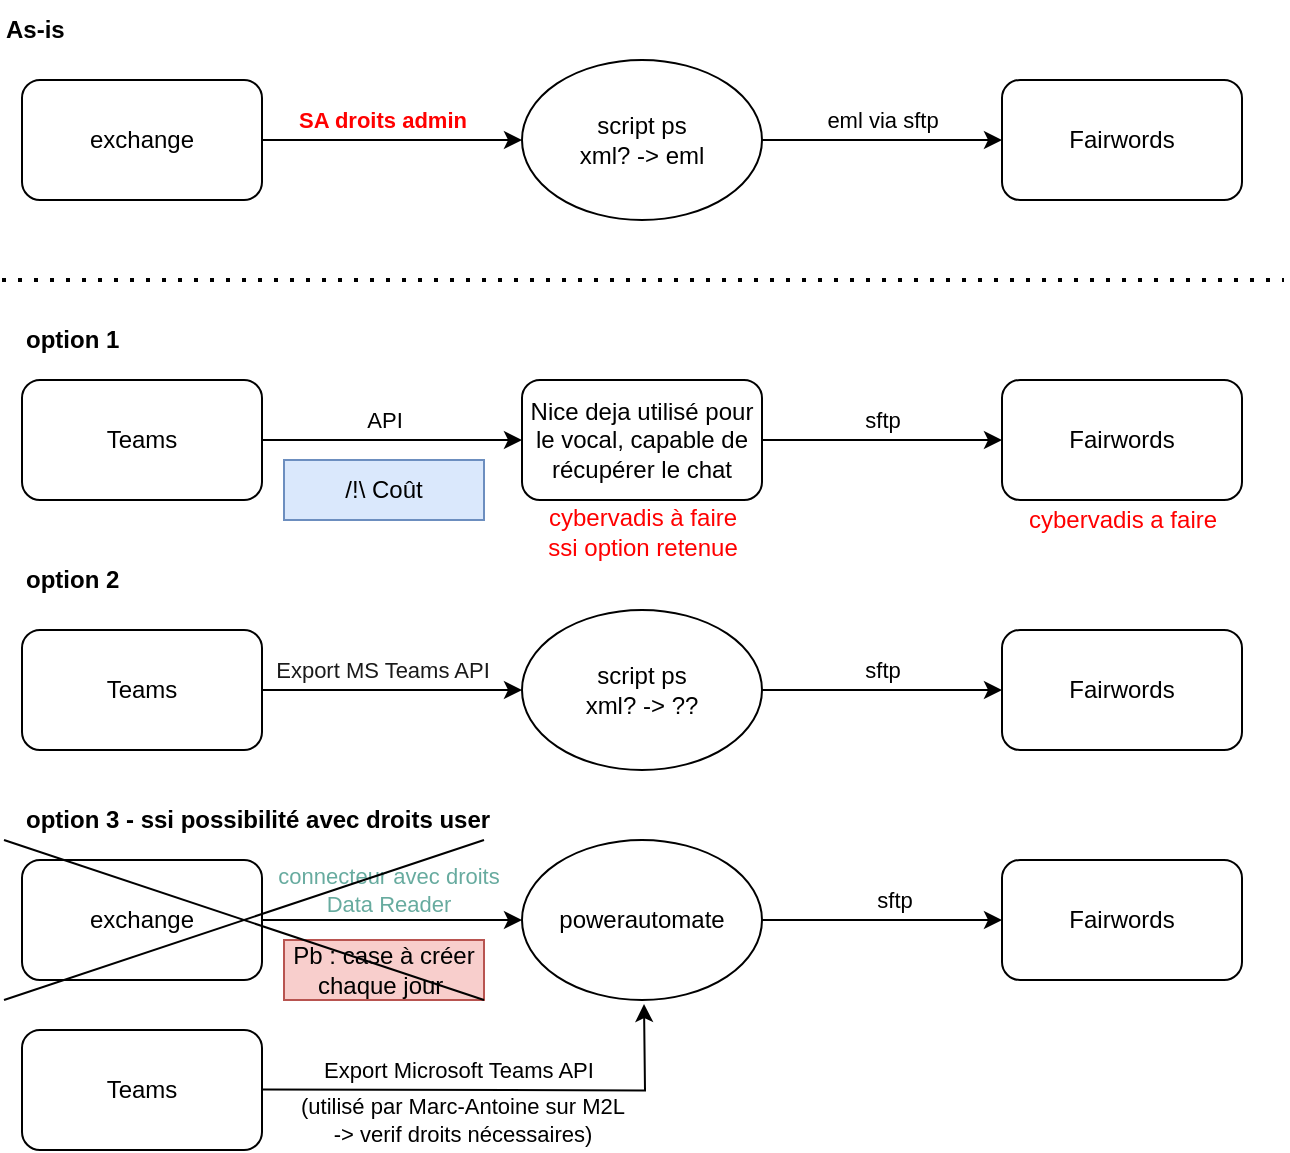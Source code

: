<mxfile version="24.8.6">
  <diagram name="Page-1" id="-NQqGa7E1M3-6K60d0Gt">
    <mxGraphModel dx="1434" dy="866" grid="1" gridSize="10" guides="1" tooltips="1" connect="1" arrows="1" fold="1" page="1" pageScale="1" pageWidth="827" pageHeight="1169" math="0" shadow="0">
      <root>
        <mxCell id="0" />
        <mxCell id="1" parent="0" />
        <mxCell id="W6dLWdIMpy2pHT6UL7xk-37" style="edgeStyle=orthogonalEdgeStyle;rounded=0;orthogonalLoop=1;jettySize=auto;html=1;exitX=1;exitY=0.5;exitDx=0;exitDy=0;entryX=0;entryY=0.5;entryDx=0;entryDy=0;" parent="1" source="W6dLWdIMpy2pHT6UL7xk-39" target="W6dLWdIMpy2pHT6UL7xk-43" edge="1">
          <mxGeometry relative="1" as="geometry" />
        </mxCell>
        <mxCell id="W6dLWdIMpy2pHT6UL7xk-38" value="SA droits admin" style="edgeLabel;html=1;align=center;verticalAlign=middle;resizable=0;points=[];fontStyle=1;fontColor=#FF0000;" parent="W6dLWdIMpy2pHT6UL7xk-37" vertex="1" connectable="0">
          <mxGeometry x="-0.25" y="1" relative="1" as="geometry">
            <mxPoint x="11" y="-9" as="offset" />
          </mxGeometry>
        </mxCell>
        <mxCell id="W6dLWdIMpy2pHT6UL7xk-39" value="exchange" style="rounded=1;whiteSpace=wrap;html=1;" parent="1" vertex="1">
          <mxGeometry x="129" y="110" width="120" height="60" as="geometry" />
        </mxCell>
        <mxCell id="W6dLWdIMpy2pHT6UL7xk-40" value="Fairwords" style="rounded=1;whiteSpace=wrap;html=1;" parent="1" vertex="1">
          <mxGeometry x="619" y="110" width="120" height="60" as="geometry" />
        </mxCell>
        <mxCell id="W6dLWdIMpy2pHT6UL7xk-41" style="edgeStyle=orthogonalEdgeStyle;rounded=0;orthogonalLoop=1;jettySize=auto;html=1;exitX=1;exitY=0.5;exitDx=0;exitDy=0;entryX=0;entryY=0.5;entryDx=0;entryDy=0;" parent="1" source="W6dLWdIMpy2pHT6UL7xk-43" target="W6dLWdIMpy2pHT6UL7xk-40" edge="1">
          <mxGeometry relative="1" as="geometry" />
        </mxCell>
        <mxCell id="W6dLWdIMpy2pHT6UL7xk-42" value="eml via sftp" style="edgeLabel;html=1;align=center;verticalAlign=middle;resizable=0;points=[];" parent="W6dLWdIMpy2pHT6UL7xk-41" vertex="1" connectable="0">
          <mxGeometry x="-0.286" relative="1" as="geometry">
            <mxPoint x="17" y="-10" as="offset" />
          </mxGeometry>
        </mxCell>
        <mxCell id="W6dLWdIMpy2pHT6UL7xk-43" value="script ps&lt;div&gt;xml? -&amp;gt; eml&lt;/div&gt;" style="ellipse;whiteSpace=wrap;html=1;" parent="1" vertex="1">
          <mxGeometry x="379" y="100" width="120" height="80" as="geometry" />
        </mxCell>
        <mxCell id="W6dLWdIMpy2pHT6UL7xk-44" style="edgeStyle=orthogonalEdgeStyle;rounded=0;orthogonalLoop=1;jettySize=auto;html=1;exitX=1;exitY=0.5;exitDx=0;exitDy=0;entryX=0;entryY=0.5;entryDx=0;entryDy=0;" parent="1" source="W6dLWdIMpy2pHT6UL7xk-46" target="W6dLWdIMpy2pHT6UL7xk-50" edge="1">
          <mxGeometry relative="1" as="geometry">
            <mxPoint x="329" y="280" as="targetPoint" />
          </mxGeometry>
        </mxCell>
        <mxCell id="W6dLWdIMpy2pHT6UL7xk-45" value="API" style="edgeLabel;html=1;align=center;verticalAlign=middle;resizable=0;points=[];" parent="W6dLWdIMpy2pHT6UL7xk-44" vertex="1" connectable="0">
          <mxGeometry x="-0.333" y="-2" relative="1" as="geometry">
            <mxPoint x="17" y="-12" as="offset" />
          </mxGeometry>
        </mxCell>
        <mxCell id="W6dLWdIMpy2pHT6UL7xk-46" value="Teams" style="rounded=1;whiteSpace=wrap;html=1;" parent="1" vertex="1">
          <mxGeometry x="129" y="260" width="120" height="60" as="geometry" />
        </mxCell>
        <mxCell id="W6dLWdIMpy2pHT6UL7xk-47" value="Fairwords" style="rounded=1;whiteSpace=wrap;html=1;" parent="1" vertex="1">
          <mxGeometry x="619" y="260" width="120" height="60" as="geometry" />
        </mxCell>
        <mxCell id="W6dLWdIMpy2pHT6UL7xk-48" style="edgeStyle=orthogonalEdgeStyle;rounded=0;orthogonalLoop=1;jettySize=auto;html=1;exitX=1;exitY=0.5;exitDx=0;exitDy=0;entryX=0;entryY=0.5;entryDx=0;entryDy=0;" parent="1" source="W6dLWdIMpy2pHT6UL7xk-50" target="W6dLWdIMpy2pHT6UL7xk-47" edge="1">
          <mxGeometry relative="1" as="geometry" />
        </mxCell>
        <mxCell id="W6dLWdIMpy2pHT6UL7xk-49" value="sftp" style="edgeLabel;html=1;align=center;verticalAlign=middle;resizable=0;points=[];" parent="W6dLWdIMpy2pHT6UL7xk-48" vertex="1" connectable="0">
          <mxGeometry x="-0.25" y="-2" relative="1" as="geometry">
            <mxPoint x="15" y="-12" as="offset" />
          </mxGeometry>
        </mxCell>
        <mxCell id="W6dLWdIMpy2pHT6UL7xk-50" value="Nice deja utilisé pour le vocal, capable de récupérer le chat" style="rounded=1;whiteSpace=wrap;html=1;" parent="1" vertex="1">
          <mxGeometry x="379" y="260" width="120" height="60" as="geometry" />
        </mxCell>
        <mxCell id="W6dLWdIMpy2pHT6UL7xk-51" value="option 1" style="text;html=1;align=left;verticalAlign=middle;whiteSpace=wrap;rounded=0;fontStyle=1" parent="1" vertex="1">
          <mxGeometry x="129" y="225" width="60" height="30" as="geometry" />
        </mxCell>
        <mxCell id="W6dLWdIMpy2pHT6UL7xk-52" value="As-is" style="text;html=1;align=left;verticalAlign=middle;whiteSpace=wrap;rounded=0;fontStyle=1" parent="1" vertex="1">
          <mxGeometry x="119" y="70" width="60" height="30" as="geometry" />
        </mxCell>
        <mxCell id="W6dLWdIMpy2pHT6UL7xk-57" value="option 2" style="text;html=1;align=left;verticalAlign=middle;whiteSpace=wrap;rounded=0;fontStyle=1" parent="1" vertex="1">
          <mxGeometry x="129" y="345" width="220" height="30" as="geometry" />
        </mxCell>
        <mxCell id="W6dLWdIMpy2pHT6UL7xk-60" value="exchange" style="rounded=1;whiteSpace=wrap;html=1;" parent="1" vertex="1">
          <mxGeometry x="129" y="500" width="120" height="60" as="geometry" />
        </mxCell>
        <mxCell id="W6dLWdIMpy2pHT6UL7xk-58" style="edgeStyle=orthogonalEdgeStyle;rounded=0;orthogonalLoop=1;jettySize=auto;html=1;exitX=1;exitY=0.5;exitDx=0;exitDy=0;entryX=0;entryY=0.5;entryDx=0;entryDy=0;" parent="1" source="W6dLWdIMpy2pHT6UL7xk-60" target="W6dLWdIMpy2pHT6UL7xk-65" edge="1">
          <mxGeometry relative="1" as="geometry">
            <mxPoint x="379" y="480" as="targetPoint" />
          </mxGeometry>
        </mxCell>
        <mxCell id="W6dLWdIMpy2pHT6UL7xk-59" value="connecteur avec droits&lt;div&gt;Data Reader&lt;/div&gt;" style="edgeLabel;html=1;align=center;verticalAlign=middle;resizable=0;points=[];fontColor=#67AB9F;labelBackgroundColor=none;" parent="W6dLWdIMpy2pHT6UL7xk-58" vertex="1" connectable="0">
          <mxGeometry x="-0.036" y="-1" relative="1" as="geometry">
            <mxPoint y="-16" as="offset" />
          </mxGeometry>
        </mxCell>
        <mxCell id="W6dLWdIMpy2pHT6UL7xk-61" value="Fairwords" style="rounded=1;whiteSpace=wrap;html=1;" parent="1" vertex="1">
          <mxGeometry x="619" y="500" width="120" height="60" as="geometry" />
        </mxCell>
        <mxCell id="W6dLWdIMpy2pHT6UL7xk-62" value="option 3 - ssi possibilité avec droits user" style="text;html=1;align=left;verticalAlign=middle;whiteSpace=wrap;rounded=0;fontStyle=1" parent="1" vertex="1">
          <mxGeometry x="129" y="465" width="251" height="30" as="geometry" />
        </mxCell>
        <mxCell id="W6dLWdIMpy2pHT6UL7xk-63" style="edgeStyle=orthogonalEdgeStyle;rounded=0;orthogonalLoop=1;jettySize=auto;html=1;entryX=0;entryY=0.5;entryDx=0;entryDy=0;" parent="1" source="W6dLWdIMpy2pHT6UL7xk-65" target="W6dLWdIMpy2pHT6UL7xk-61" edge="1">
          <mxGeometry relative="1" as="geometry" />
        </mxCell>
        <mxCell id="W6dLWdIMpy2pHT6UL7xk-64" value="sftp" style="edgeLabel;html=1;align=center;verticalAlign=middle;resizable=0;points=[];" parent="W6dLWdIMpy2pHT6UL7xk-63" vertex="1" connectable="0">
          <mxGeometry x="-0.077" y="-3" relative="1" as="geometry">
            <mxPoint x="10" y="-13" as="offset" />
          </mxGeometry>
        </mxCell>
        <mxCell id="W6dLWdIMpy2pHT6UL7xk-65" value="powerautomate" style="ellipse;whiteSpace=wrap;html=1;" parent="1" vertex="1">
          <mxGeometry x="379" y="490" width="120" height="80" as="geometry" />
        </mxCell>
        <mxCell id="W6dLWdIMpy2pHT6UL7xk-66" value="" style="endArrow=none;dashed=1;html=1;dashPattern=1 3;strokeWidth=2;rounded=0;" parent="1" edge="1">
          <mxGeometry width="50" height="50" relative="1" as="geometry">
            <mxPoint x="119" y="210" as="sourcePoint" />
            <mxPoint x="760" y="210" as="targetPoint" />
          </mxGeometry>
        </mxCell>
        <mxCell id="W6dLWdIMpy2pHT6UL7xk-69" value="cybervadis à faire&lt;div&gt;ssi option retenue&lt;/div&gt;" style="text;html=1;align=center;verticalAlign=middle;resizable=0;points=[];autosize=1;strokeColor=none;fillColor=none;fontColor=#FF0000;" parent="1" vertex="1">
          <mxGeometry x="379" y="316" width="120" height="40" as="geometry" />
        </mxCell>
        <mxCell id="W6dLWdIMpy2pHT6UL7xk-70" value="cybervadis a faire" style="text;html=1;align=center;verticalAlign=middle;resizable=0;points=[];autosize=1;strokeColor=none;fillColor=none;fontColor=#FF0000;" parent="1" vertex="1">
          <mxGeometry x="619" y="315" width="120" height="30" as="geometry" />
        </mxCell>
        <mxCell id="Kl5dcTFvaQ_aIkHCbyx2-1" value="Pb : case à créer chaque jour&amp;nbsp;" style="text;html=1;align=center;verticalAlign=middle;whiteSpace=wrap;rounded=0;fillColor=#f8cecc;strokeColor=#b85450;" parent="1" vertex="1">
          <mxGeometry x="260" y="540" width="100" height="30" as="geometry" />
        </mxCell>
        <mxCell id="Kl5dcTFvaQ_aIkHCbyx2-2" value="Teams" style="rounded=1;whiteSpace=wrap;html=1;" parent="1" vertex="1">
          <mxGeometry x="129" y="585" width="120" height="60" as="geometry" />
        </mxCell>
        <mxCell id="Kl5dcTFvaQ_aIkHCbyx2-3" style="edgeStyle=orthogonalEdgeStyle;rounded=0;orthogonalLoop=1;jettySize=auto;html=1;exitX=1;exitY=0.5;exitDx=0;exitDy=0;" parent="1" edge="1">
          <mxGeometry relative="1" as="geometry">
            <mxPoint x="440" y="572" as="targetPoint" />
            <mxPoint x="249" y="614.71" as="sourcePoint" />
          </mxGeometry>
        </mxCell>
        <mxCell id="Kl5dcTFvaQ_aIkHCbyx2-4" value="Export Microsoft Teams API" style="edgeLabel;html=1;align=center;verticalAlign=middle;resizable=0;points=[];" parent="Kl5dcTFvaQ_aIkHCbyx2-3" vertex="1" connectable="0">
          <mxGeometry x="-0.333" y="-2" relative="1" as="geometry">
            <mxPoint x="19" y="-12" as="offset" />
          </mxGeometry>
        </mxCell>
        <mxCell id="Kl5dcTFvaQ_aIkHCbyx2-5" value="" style="endArrow=none;html=1;rounded=0;" parent="1" edge="1">
          <mxGeometry width="50" height="50" relative="1" as="geometry">
            <mxPoint x="120" y="570" as="sourcePoint" />
            <mxPoint x="360" y="490" as="targetPoint" />
          </mxGeometry>
        </mxCell>
        <mxCell id="Kl5dcTFvaQ_aIkHCbyx2-7" value="" style="endArrow=none;html=1;rounded=0;entryX=1;entryY=1;entryDx=0;entryDy=0;" parent="1" target="Kl5dcTFvaQ_aIkHCbyx2-1" edge="1">
          <mxGeometry width="50" height="50" relative="1" as="geometry">
            <mxPoint x="120" y="490" as="sourcePoint" />
            <mxPoint x="360" y="580" as="targetPoint" />
          </mxGeometry>
        </mxCell>
        <mxCell id="Kl5dcTFvaQ_aIkHCbyx2-9" value="/!\ Coût" style="text;html=1;align=center;verticalAlign=middle;whiteSpace=wrap;rounded=0;fillColor=#dae8fc;strokeColor=#6c8ebf;" parent="1" vertex="1">
          <mxGeometry x="260" y="300" width="100" height="30" as="geometry" />
        </mxCell>
        <mxCell id="Kl5dcTFvaQ_aIkHCbyx2-10" value="(utilisé par Marc-Antoine sur M2L&lt;div&gt;-&amp;gt; verif droits nécessaires)&lt;/div&gt;" style="edgeLabel;html=1;align=center;verticalAlign=middle;resizable=0;points=[];" parent="1" vertex="1" connectable="0">
          <mxGeometry x="349.0" y="630.002" as="geometry" />
        </mxCell>
        <mxCell id="Kl5dcTFvaQ_aIkHCbyx2-11" style="edgeStyle=orthogonalEdgeStyle;rounded=0;orthogonalLoop=1;jettySize=auto;html=1;exitX=1;exitY=0.5;exitDx=0;exitDy=0;entryX=0;entryY=0.5;entryDx=0;entryDy=0;" parent="1" source="Kl5dcTFvaQ_aIkHCbyx2-13" target="Kl5dcTFvaQ_aIkHCbyx2-17" edge="1">
          <mxGeometry relative="1" as="geometry" />
        </mxCell>
        <mxCell id="Kl5dcTFvaQ_aIkHCbyx2-12" value="Export MS Teams API" style="edgeLabel;html=1;align=center;verticalAlign=middle;resizable=0;points=[];fontStyle=0;fontColor=#1A1A1A;" parent="Kl5dcTFvaQ_aIkHCbyx2-11" vertex="1" connectable="0">
          <mxGeometry x="-0.25" y="1" relative="1" as="geometry">
            <mxPoint x="11" y="-9" as="offset" />
          </mxGeometry>
        </mxCell>
        <mxCell id="Kl5dcTFvaQ_aIkHCbyx2-13" value="Teams" style="rounded=1;whiteSpace=wrap;html=1;" parent="1" vertex="1">
          <mxGeometry x="129" y="385" width="120" height="60" as="geometry" />
        </mxCell>
        <mxCell id="Kl5dcTFvaQ_aIkHCbyx2-14" value="Fairwords" style="rounded=1;whiteSpace=wrap;html=1;" parent="1" vertex="1">
          <mxGeometry x="619" y="385" width="120" height="60" as="geometry" />
        </mxCell>
        <mxCell id="Kl5dcTFvaQ_aIkHCbyx2-15" style="edgeStyle=orthogonalEdgeStyle;rounded=0;orthogonalLoop=1;jettySize=auto;html=1;exitX=1;exitY=0.5;exitDx=0;exitDy=0;entryX=0;entryY=0.5;entryDx=0;entryDy=0;" parent="1" source="Kl5dcTFvaQ_aIkHCbyx2-17" target="Kl5dcTFvaQ_aIkHCbyx2-14" edge="1">
          <mxGeometry relative="1" as="geometry" />
        </mxCell>
        <mxCell id="Kl5dcTFvaQ_aIkHCbyx2-16" value="sftp" style="edgeLabel;html=1;align=center;verticalAlign=middle;resizable=0;points=[];" parent="Kl5dcTFvaQ_aIkHCbyx2-15" vertex="1" connectable="0">
          <mxGeometry x="-0.286" relative="1" as="geometry">
            <mxPoint x="17" y="-10" as="offset" />
          </mxGeometry>
        </mxCell>
        <mxCell id="Kl5dcTFvaQ_aIkHCbyx2-17" value="script ps&lt;div&gt;xml? -&amp;gt; ??&lt;/div&gt;" style="ellipse;whiteSpace=wrap;html=1;" parent="1" vertex="1">
          <mxGeometry x="379" y="375" width="120" height="80" as="geometry" />
        </mxCell>
      </root>
    </mxGraphModel>
  </diagram>
</mxfile>
